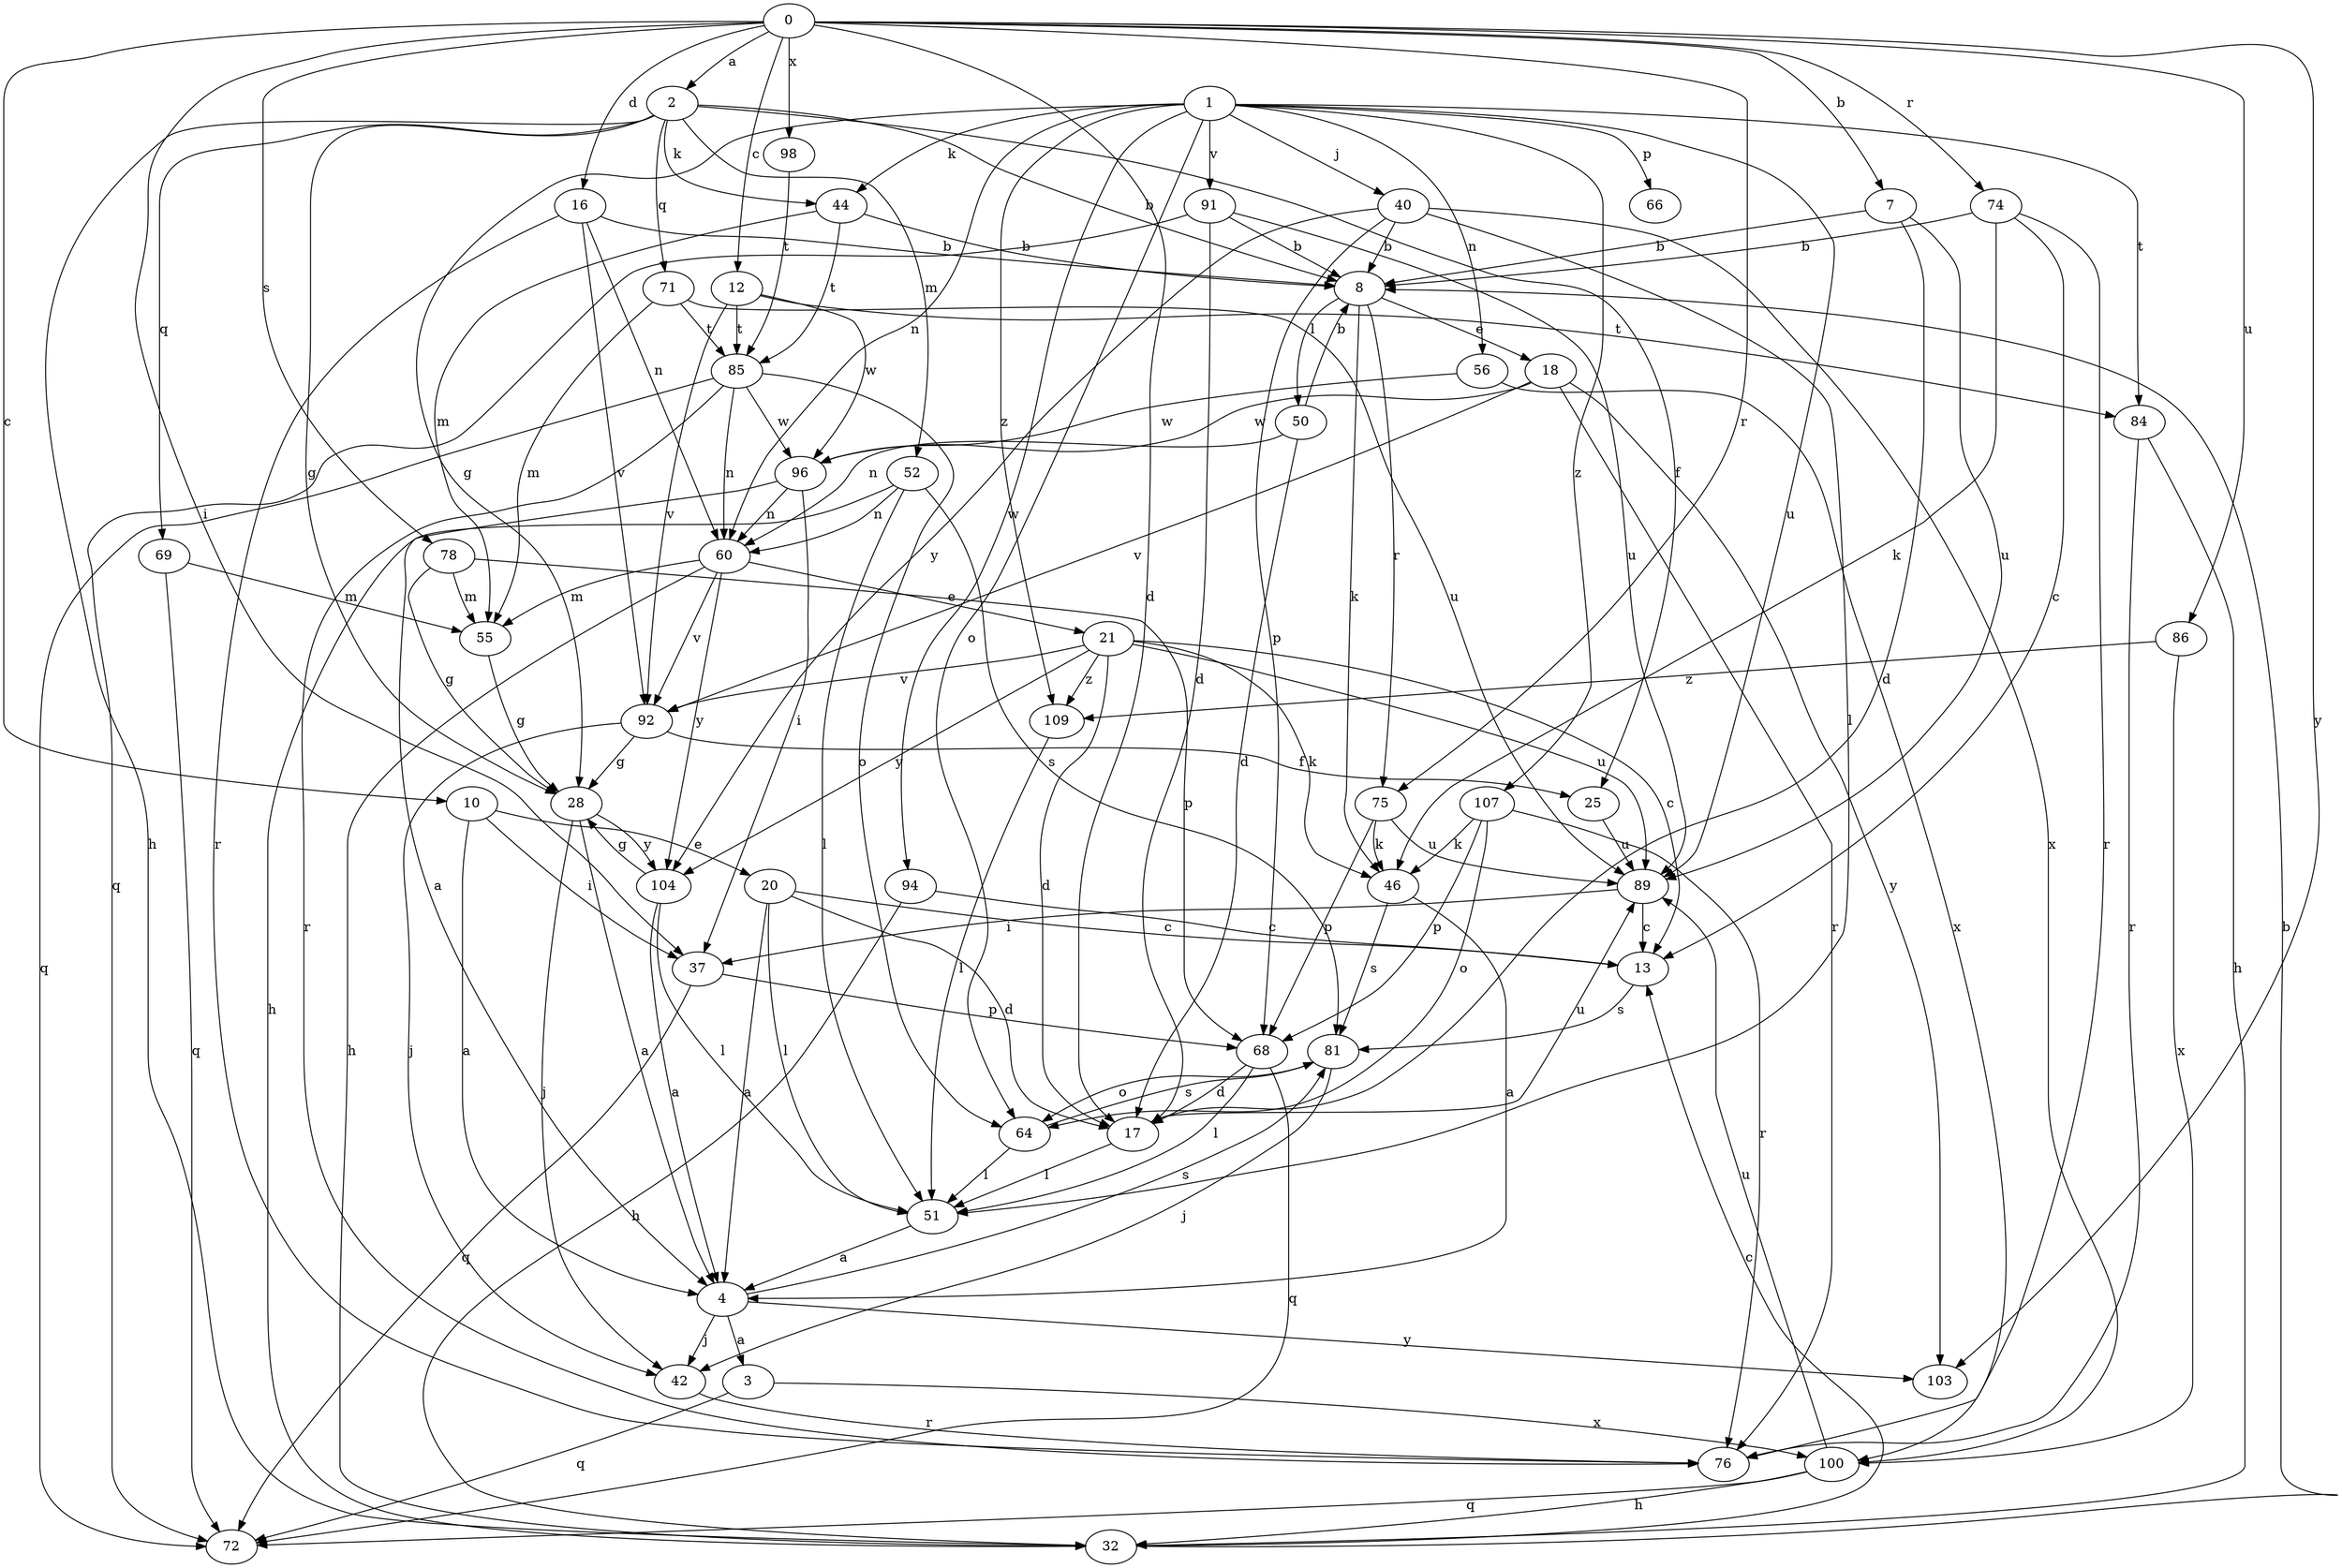 strict digraph  {
0;
1;
2;
3;
4;
7;
8;
10;
12;
13;
16;
17;
18;
20;
21;
25;
28;
32;
37;
40;
42;
44;
46;
50;
51;
52;
55;
56;
60;
64;
66;
68;
69;
71;
72;
74;
75;
76;
78;
81;
84;
85;
86;
89;
91;
92;
94;
96;
98;
100;
103;
104;
107;
109;
0 -> 2  [label=a];
0 -> 7  [label=b];
0 -> 10  [label=c];
0 -> 12  [label=c];
0 -> 16  [label=d];
0 -> 17  [label=d];
0 -> 37  [label=i];
0 -> 74  [label=r];
0 -> 75  [label=r];
0 -> 78  [label=s];
0 -> 86  [label=u];
0 -> 98  [label=x];
0 -> 103  [label=y];
1 -> 28  [label=g];
1 -> 40  [label=j];
1 -> 44  [label=k];
1 -> 56  [label=n];
1 -> 60  [label=n];
1 -> 64  [label=o];
1 -> 66  [label=p];
1 -> 84  [label=t];
1 -> 89  [label=u];
1 -> 91  [label=v];
1 -> 94  [label=w];
1 -> 107  [label=z];
1 -> 109  [label=z];
2 -> 8  [label=b];
2 -> 25  [label=f];
2 -> 28  [label=g];
2 -> 32  [label=h];
2 -> 44  [label=k];
2 -> 52  [label=m];
2 -> 69  [label=q];
2 -> 71  [label=q];
3 -> 72  [label=q];
3 -> 100  [label=x];
4 -> 3  [label=a];
4 -> 42  [label=j];
4 -> 81  [label=s];
4 -> 103  [label=y];
7 -> 8  [label=b];
7 -> 17  [label=d];
7 -> 89  [label=u];
8 -> 18  [label=e];
8 -> 46  [label=k];
8 -> 50  [label=l];
8 -> 75  [label=r];
10 -> 4  [label=a];
10 -> 20  [label=e];
10 -> 37  [label=i];
12 -> 84  [label=t];
12 -> 85  [label=t];
12 -> 92  [label=v];
12 -> 96  [label=w];
13 -> 81  [label=s];
16 -> 8  [label=b];
16 -> 60  [label=n];
16 -> 76  [label=r];
16 -> 92  [label=v];
17 -> 51  [label=l];
17 -> 89  [label=u];
18 -> 76  [label=r];
18 -> 92  [label=v];
18 -> 96  [label=w];
18 -> 103  [label=y];
20 -> 4  [label=a];
20 -> 13  [label=c];
20 -> 17  [label=d];
20 -> 51  [label=l];
21 -> 13  [label=c];
21 -> 17  [label=d];
21 -> 46  [label=k];
21 -> 89  [label=u];
21 -> 92  [label=v];
21 -> 104  [label=y];
21 -> 109  [label=z];
25 -> 89  [label=u];
28 -> 4  [label=a];
28 -> 42  [label=j];
28 -> 104  [label=y];
32 -> 8  [label=b];
32 -> 13  [label=c];
37 -> 68  [label=p];
37 -> 72  [label=q];
40 -> 8  [label=b];
40 -> 51  [label=l];
40 -> 68  [label=p];
40 -> 100  [label=x];
40 -> 104  [label=y];
42 -> 76  [label=r];
44 -> 8  [label=b];
44 -> 55  [label=m];
44 -> 85  [label=t];
46 -> 4  [label=a];
46 -> 81  [label=s];
50 -> 8  [label=b];
50 -> 17  [label=d];
50 -> 60  [label=n];
51 -> 4  [label=a];
52 -> 32  [label=h];
52 -> 51  [label=l];
52 -> 60  [label=n];
52 -> 81  [label=s];
55 -> 28  [label=g];
56 -> 96  [label=w];
56 -> 100  [label=x];
60 -> 21  [label=e];
60 -> 32  [label=h];
60 -> 55  [label=m];
60 -> 92  [label=v];
60 -> 104  [label=y];
64 -> 51  [label=l];
64 -> 81  [label=s];
68 -> 17  [label=d];
68 -> 51  [label=l];
68 -> 72  [label=q];
69 -> 55  [label=m];
69 -> 72  [label=q];
71 -> 55  [label=m];
71 -> 85  [label=t];
71 -> 89  [label=u];
74 -> 8  [label=b];
74 -> 13  [label=c];
74 -> 46  [label=k];
74 -> 76  [label=r];
75 -> 46  [label=k];
75 -> 68  [label=p];
75 -> 89  [label=u];
78 -> 28  [label=g];
78 -> 55  [label=m];
78 -> 68  [label=p];
81 -> 42  [label=j];
81 -> 64  [label=o];
84 -> 32  [label=h];
84 -> 76  [label=r];
85 -> 60  [label=n];
85 -> 64  [label=o];
85 -> 72  [label=q];
85 -> 76  [label=r];
85 -> 96  [label=w];
86 -> 100  [label=x];
86 -> 109  [label=z];
89 -> 13  [label=c];
89 -> 37  [label=i];
91 -> 8  [label=b];
91 -> 17  [label=d];
91 -> 72  [label=q];
91 -> 89  [label=u];
92 -> 25  [label=f];
92 -> 28  [label=g];
92 -> 42  [label=j];
94 -> 13  [label=c];
94 -> 32  [label=h];
96 -> 4  [label=a];
96 -> 37  [label=i];
96 -> 60  [label=n];
98 -> 85  [label=t];
100 -> 32  [label=h];
100 -> 72  [label=q];
100 -> 89  [label=u];
104 -> 4  [label=a];
104 -> 28  [label=g];
104 -> 51  [label=l];
107 -> 46  [label=k];
107 -> 64  [label=o];
107 -> 68  [label=p];
107 -> 76  [label=r];
109 -> 51  [label=l];
}
